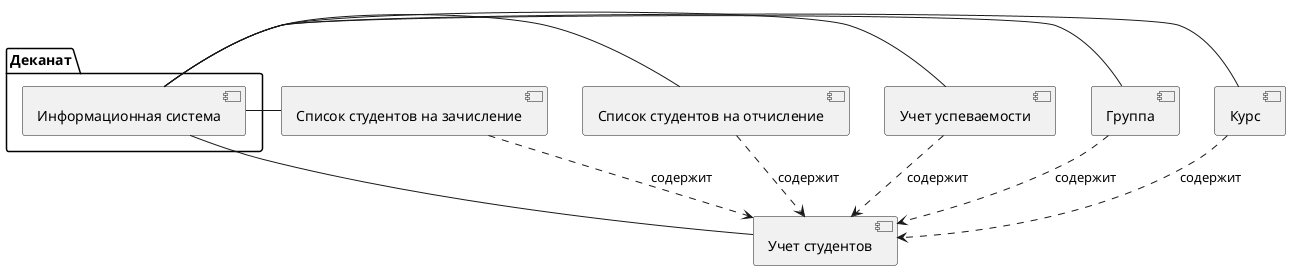 @startuml 1
skinparam componentStyle um12

package "Деканат"{
    [Информационная система] as IS
}

IS - [Список студентов на зачисление]
IS - [Список студентов на отчисление]
IS - [Учет успеваемости]
IS - [Учет студентов]
IS - [Группа]
IS - [Курс]

[Список студентов на зачисление] ..> [Учет студентов]: содержит
[Список студентов на отчисление] ..> [Учет студентов]: содержит
[Учет успеваемости] ..> [Учет студентов]: содержит
[Группа] ..> [Учет студентов]: содержит
[Курс] ..> [Учет студентов]: содержит

@enduml